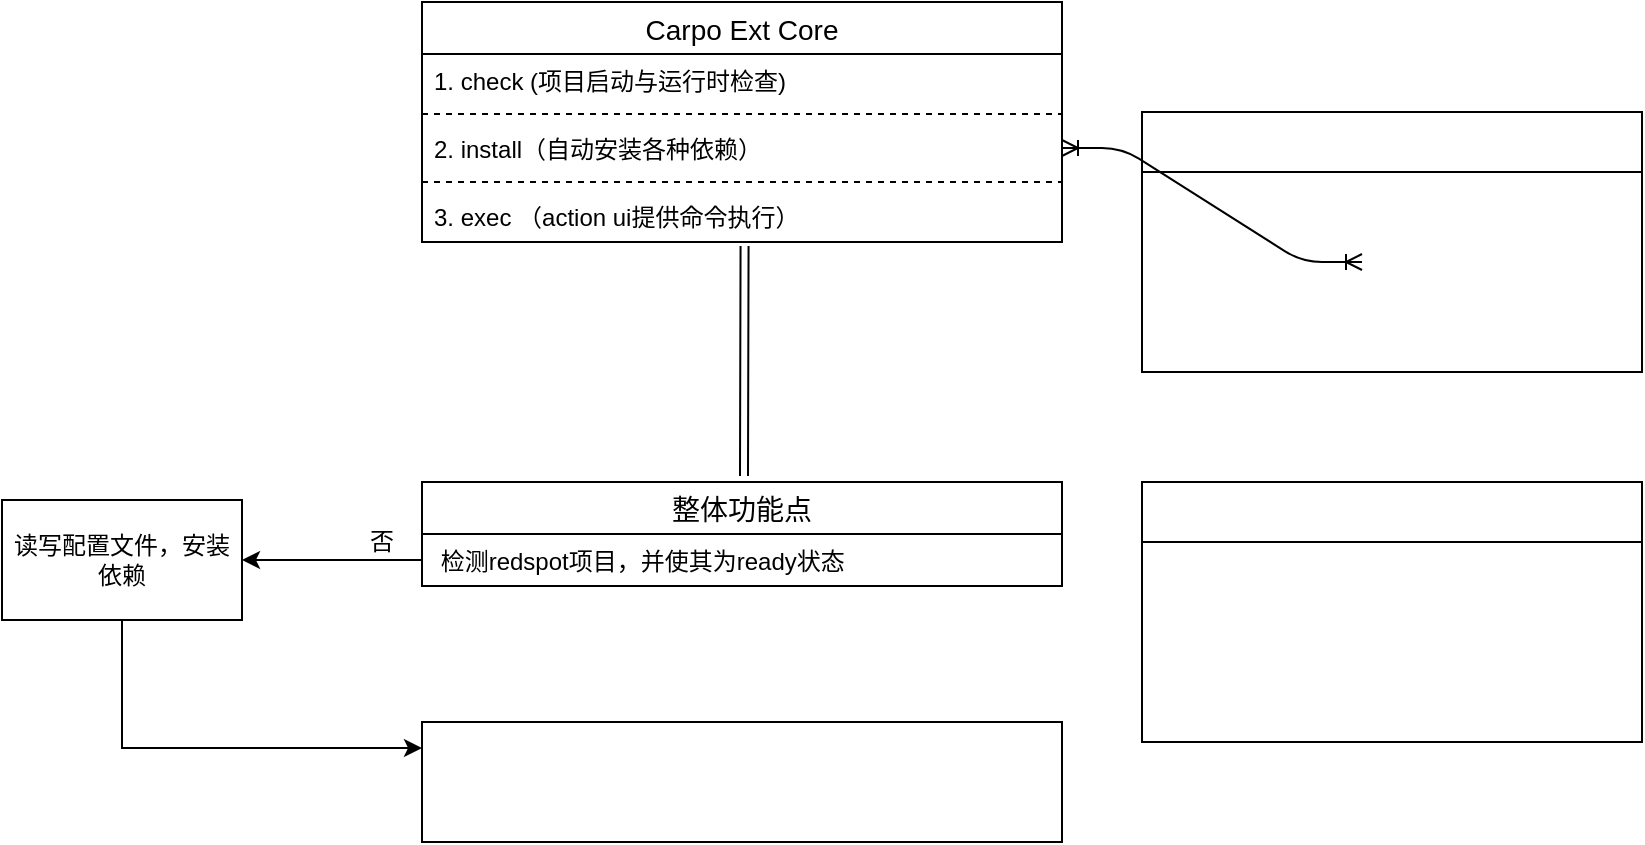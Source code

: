<mxfile version="12.9.14" type="github"><diagram id="R2lEEEUBdFMjLlhIrx00" name="Page-1"><mxGraphModel dx="2046" dy="591" grid="1" gridSize="10" guides="1" tooltips="1" connect="1" arrows="1" fold="1" page="1" pageScale="1" pageWidth="1100" pageHeight="850" math="0" shadow="0" extFonts="Permanent Marker^https://fonts.googleapis.com/css?family=Permanent+Marker"><root><mxCell id="0"/><mxCell id="1" parent="0"/><mxCell id="C-vyLk0tnHw3VtMMgP7b-2" value="" style="shape=table;startSize=30;container=1;collapsible=1;childLayout=tableLayout;fixedRows=1;rowLines=0;fontStyle=1;align=center;resizeLast=1;" parent="1" vertex="1"><mxGeometry x="520" y="115" width="250" height="130" as="geometry"/></mxCell><mxCell id="COfyx7jqv4ravwQTbV8G-17" value="" style="shape=table;startSize=30;container=1;collapsible=1;childLayout=tableLayout;fixedRows=1;rowLines=0;fontStyle=1;align=center;resizeLast=1;" vertex="1" parent="1"><mxGeometry x="520" y="300" width="250" height="130" as="geometry"/></mxCell><mxCell id="COfyx7jqv4ravwQTbV8G-20" value="" style="edgeStyle=entityRelationEdgeStyle;fontSize=12;html=1;endArrow=ERoneToMany;startArrow=ERoneToMany;exitX=1;exitY=0.5;exitDx=0;exitDy=0;entryX=0;entryY=0.5;entryDx=0;entryDy=0;" edge="1" parent="1" source="COfyx7jqv4ravwQTbV8G-7"><mxGeometry width="100" height="100" relative="1" as="geometry"><mxPoint x="480" y="410" as="sourcePoint"/><mxPoint x="630" y="190" as="targetPoint"/></mxGeometry></mxCell><mxCell id="COfyx7jqv4ravwQTbV8G-30" value="" style="shape=link;html=1;rounded=0;entryX=0.504;entryY=1.077;entryDx=0;entryDy=0;entryPerimeter=0;" edge="1" parent="1" target="COfyx7jqv4ravwQTbV8G-8"><mxGeometry relative="1" as="geometry"><mxPoint x="321" y="297" as="sourcePoint"/><mxPoint x="280" y="270" as="targetPoint"/></mxGeometry></mxCell><mxCell id="COfyx7jqv4ravwQTbV8G-5" value="Carpo Ext Core" style="swimlane;fontStyle=0;childLayout=stackLayout;horizontal=1;startSize=26;horizontalStack=0;resizeParent=1;resizeParentMax=0;resizeLast=0;collapsible=1;marginBottom=0;align=center;fontSize=14;" vertex="1" parent="1"><mxGeometry x="160" y="60" width="320" height="120" as="geometry"/></mxCell><mxCell id="COfyx7jqv4ravwQTbV8G-6" value="1. check (项目启动与运行时检查)" style="text;strokeColor=none;fillColor=none;spacingLeft=4;spacingRight=4;overflow=hidden;rotatable=0;points=[[0,0.5],[1,0.5]];portConstraint=eastwest;fontSize=12;" vertex="1" parent="COfyx7jqv4ravwQTbV8G-5"><mxGeometry y="26" width="320" height="26" as="geometry"/></mxCell><mxCell id="COfyx7jqv4ravwQTbV8G-11" value="" style="line;strokeWidth=1;fillColor=none;align=left;verticalAlign=middle;spacingTop=-1;spacingLeft=3;spacingRight=3;rotatable=0;labelPosition=right;points=[];portConstraint=eastwest;fontSize=12;dashed=1;" vertex="1" parent="COfyx7jqv4ravwQTbV8G-5"><mxGeometry y="52" width="320" height="8" as="geometry"/></mxCell><mxCell id="COfyx7jqv4ravwQTbV8G-7" value="2. install（自动安装各种依赖）" style="text;strokeColor=none;fillColor=none;spacingLeft=4;spacingRight=4;overflow=hidden;rotatable=0;points=[[0,0.5],[1,0.5]];portConstraint=eastwest;fontSize=12;" vertex="1" parent="COfyx7jqv4ravwQTbV8G-5"><mxGeometry y="60" width="320" height="26" as="geometry"/></mxCell><mxCell id="COfyx7jqv4ravwQTbV8G-10" value="" style="line;strokeWidth=1;fillColor=none;align=left;verticalAlign=middle;spacingTop=-1;spacingLeft=3;spacingRight=3;rotatable=0;labelPosition=right;points=[];portConstraint=eastwest;fontSize=12;dashed=1;" vertex="1" parent="COfyx7jqv4ravwQTbV8G-5"><mxGeometry y="86" width="320" height="8" as="geometry"/></mxCell><mxCell id="COfyx7jqv4ravwQTbV8G-8" value="3. exec （action ui提供命令执行）" style="text;strokeColor=none;fillColor=none;spacingLeft=4;spacingRight=4;overflow=hidden;rotatable=0;points=[[0,0.5],[1,0.5]];portConstraint=eastwest;fontSize=12;" vertex="1" parent="COfyx7jqv4ravwQTbV8G-5"><mxGeometry y="94" width="320" height="26" as="geometry"/></mxCell><mxCell id="COfyx7jqv4ravwQTbV8G-21" value="整体功能点" style="swimlane;fontStyle=0;childLayout=stackLayout;horizontal=1;startSize=26;horizontalStack=0;resizeParent=1;resizeParentMax=0;resizeLast=0;collapsible=1;marginBottom=0;align=center;fontSize=14;" vertex="1" parent="1"><mxGeometry x="160" y="300" width="320" height="52" as="geometry"/></mxCell><mxCell id="COfyx7jqv4ravwQTbV8G-24" value=" 检测redspot项目，并使其为ready状态" style="text;strokeColor=none;fillColor=none;spacingLeft=4;spacingRight=4;overflow=hidden;rotatable=0;points=[[0,0.5],[1,0.5]];portConstraint=eastwest;fontSize=12;" vertex="1" parent="COfyx7jqv4ravwQTbV8G-21"><mxGeometry y="26" width="320" height="26" as="geometry"/></mxCell><mxCell id="COfyx7jqv4ravwQTbV8G-34" style="edgeStyle=orthogonalEdgeStyle;rounded=0;orthogonalLoop=1;jettySize=auto;html=1;entryX=1;entryY=0.5;entryDx=0;entryDy=0;" edge="1" parent="1" source="COfyx7jqv4ravwQTbV8G-24" target="COfyx7jqv4ravwQTbV8G-36"><mxGeometry relative="1" as="geometry"><mxPoint x="110" y="347" as="targetPoint"/></mxGeometry></mxCell><mxCell id="COfyx7jqv4ravwQTbV8G-35" value="否" style="text;html=1;strokeColor=none;fillColor=none;align=center;verticalAlign=middle;whiteSpace=wrap;rounded=0;" vertex="1" parent="1"><mxGeometry x="120" y="320" width="40" height="20" as="geometry"/></mxCell><mxCell id="COfyx7jqv4ravwQTbV8G-38" style="edgeStyle=orthogonalEdgeStyle;rounded=0;orthogonalLoop=1;jettySize=auto;html=1;entryX=0;entryY=0.5;entryDx=0;entryDy=0;" edge="1" parent="1" source="COfyx7jqv4ravwQTbV8G-36"><mxGeometry relative="1" as="geometry"><mxPoint x="160" y="433" as="targetPoint"/><Array as="points"><mxPoint x="10" y="433"/></Array></mxGeometry></mxCell><mxCell id="COfyx7jqv4ravwQTbV8G-36" value="读写配置文件，安装依赖" style="rounded=0;whiteSpace=wrap;html=1;gradientColor=#ffffff;" vertex="1" parent="1"><mxGeometry x="-50" y="309" width="120" height="60" as="geometry"/></mxCell><mxCell id="COfyx7jqv4ravwQTbV8G-40" value="&lt;span style=&quot;font-family: monospace ; font-size: 0px&quot;&gt;%3CmxGraphModel%3E%3Croot%3E%3CmxCell%20id%3D%220%22%2F%3E%3CmxCell%20id%3D%221%22%20parent%3D%220%22%2F%3E%3CmxCell%20id%3D%222%22%20value%3D%221.%20%E6%A3%80%E6%B5%8Bredspot%E9%A1%B9%E7%9B%AE%EF%BC%8C%E5%B9%B6%E4%BD%BF%E5%85%B6%E4%B8%BAready%E7%8A%B6%E6%80%81%22%20style%3D%22text%3BstrokeColor%3Dnone%3BfillColor%3Dnone%3BspacingLeft%3D4%3BspacingRight%3D4%3Boverflow%3Dhidden%3Brotatable%3D0%3Bpoints%3D%5B%5B0%2C0.5%5D%2C%5B1%2C0.5%5D%5D%3BportConstraint%3Deastwest%3BfontSize%3D12%3B%22%20vertex%3D%221%22%20parent%3D%221%22%3E%3CmxGeometry%20x%3D%22160%22%20y%3D%22326%22%20width%3D%22320%22%20height%3D%2226%22%20as%3D%22geometry%22%2F%3E%3C%2FmxCell%3E%3C%2Froot%3E%3C%2FmxGraphModel%3E&lt;/span&gt;" style="rounded=0;whiteSpace=wrap;html=1;shadow=0;glass=0;comic=0;gradientColor=#ffffff;" vertex="1" parent="1"><mxGeometry x="160" y="420" width="320" height="60" as="geometry"/></mxCell></root></mxGraphModel></diagram></mxfile>